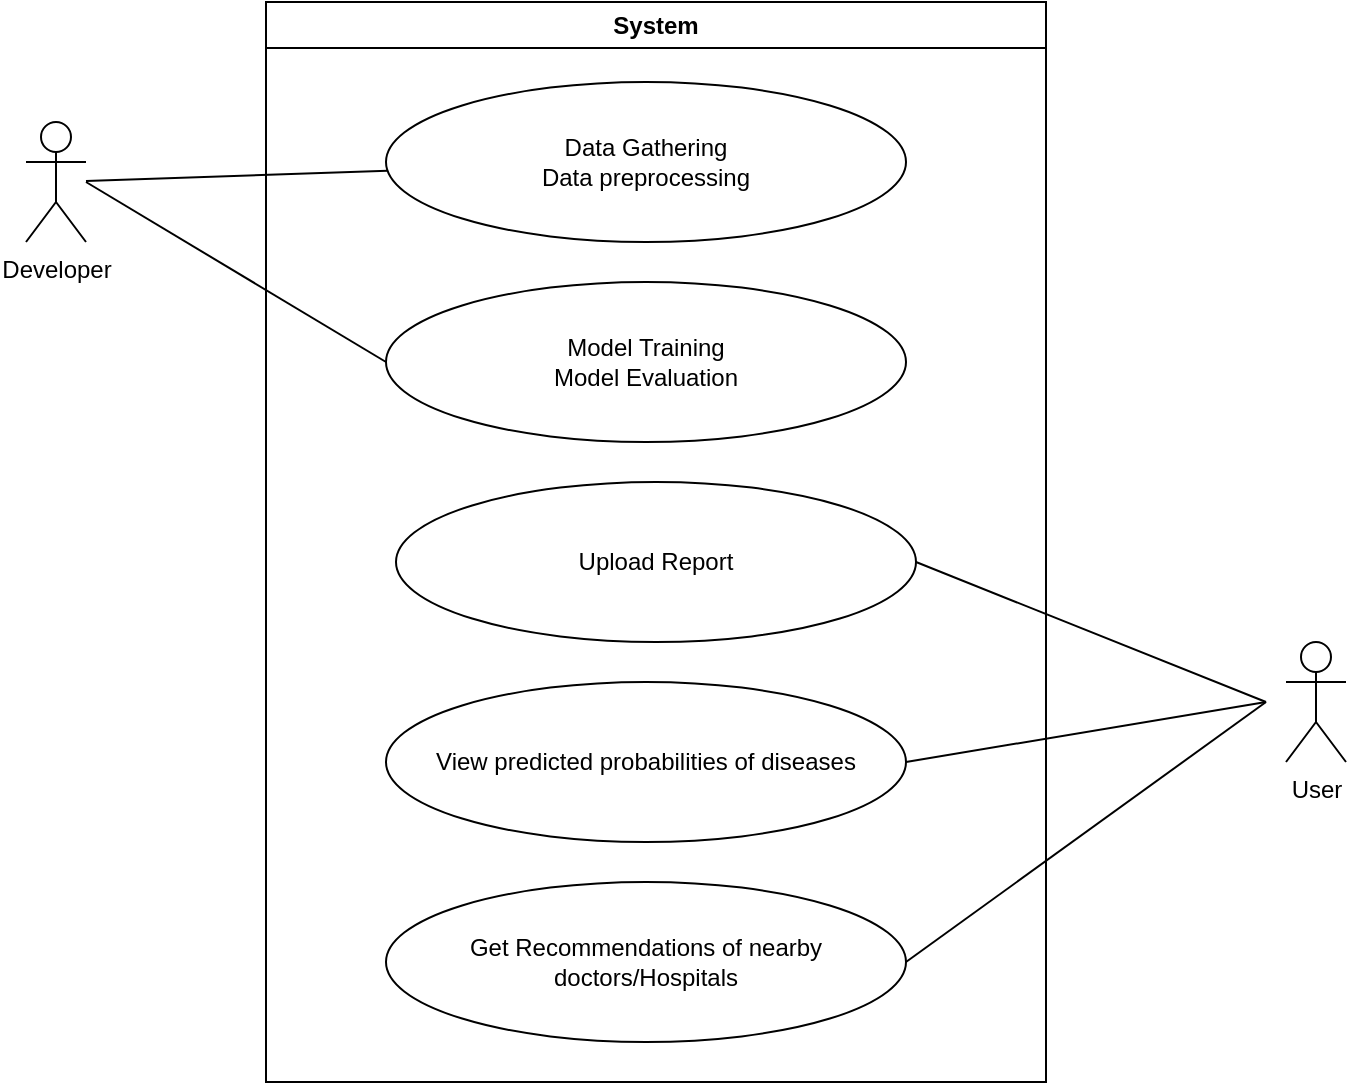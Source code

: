 <mxfile version="20.8.23" type="device"><diagram name="Page-1" id="r0OJrpi5qTH1jd8a-efw"><mxGraphModel dx="1049" dy="621" grid="1" gridSize="10" guides="1" tooltips="1" connect="1" arrows="1" fold="1" page="1" pageScale="1" pageWidth="850" pageHeight="1100" math="0" shadow="0"><root><mxCell id="0"/><mxCell id="1" parent="0"/><mxCell id="SVAskniiJjPF_QkMtfYC-2" value="System" style="swimlane;whiteSpace=wrap;html=1;" vertex="1" parent="1"><mxGeometry x="220" y="60" width="390" height="540" as="geometry"><mxRectangle x="220" y="60" width="80" height="30" as="alternateBounds"/></mxGeometry></mxCell><mxCell id="SVAskniiJjPF_QkMtfYC-3" value="Data Gathering&lt;br&gt;Data preprocessing" style="ellipse;whiteSpace=wrap;html=1;" vertex="1" parent="SVAskniiJjPF_QkMtfYC-2"><mxGeometry x="60" y="40" width="260" height="80" as="geometry"/></mxCell><mxCell id="SVAskniiJjPF_QkMtfYC-4" value="Model Training&lt;br&gt;Model Evaluation" style="ellipse;whiteSpace=wrap;html=1;" vertex="1" parent="SVAskniiJjPF_QkMtfYC-2"><mxGeometry x="60" y="140" width="260" height="80" as="geometry"/></mxCell><mxCell id="SVAskniiJjPF_QkMtfYC-5" value="Upload Report" style="ellipse;whiteSpace=wrap;html=1;" vertex="1" parent="SVAskniiJjPF_QkMtfYC-2"><mxGeometry x="65" y="240" width="260" height="80" as="geometry"/></mxCell><mxCell id="SVAskniiJjPF_QkMtfYC-6" value="View predicted probabilities of diseases" style="ellipse;whiteSpace=wrap;html=1;" vertex="1" parent="SVAskniiJjPF_QkMtfYC-2"><mxGeometry x="60" y="340" width="260" height="80" as="geometry"/></mxCell><mxCell id="SVAskniiJjPF_QkMtfYC-7" value="Get Recommendations of nearby doctors/Hospitals" style="ellipse;whiteSpace=wrap;html=1;" vertex="1" parent="SVAskniiJjPF_QkMtfYC-2"><mxGeometry x="60" y="440" width="260" height="80" as="geometry"/></mxCell><mxCell id="SVAskniiJjPF_QkMtfYC-8" value="Developer" style="shape=umlActor;verticalLabelPosition=bottom;verticalAlign=top;html=1;outlineConnect=0;" vertex="1" parent="1"><mxGeometry x="100" y="120" width="30" height="60" as="geometry"/></mxCell><mxCell id="SVAskniiJjPF_QkMtfYC-9" value="User" style="shape=umlActor;verticalLabelPosition=bottom;verticalAlign=top;html=1;outlineConnect=0;" vertex="1" parent="1"><mxGeometry x="730" y="380" width="30" height="60" as="geometry"/></mxCell><mxCell id="SVAskniiJjPF_QkMtfYC-12" value="" style="endArrow=none;html=1;rounded=0;" edge="1" parent="1" source="SVAskniiJjPF_QkMtfYC-8" target="SVAskniiJjPF_QkMtfYC-3"><mxGeometry width="50" height="50" relative="1" as="geometry"><mxPoint x="400" y="350" as="sourcePoint"/><mxPoint x="450" y="300" as="targetPoint"/></mxGeometry></mxCell><mxCell id="SVAskniiJjPF_QkMtfYC-13" value="" style="endArrow=none;html=1;rounded=0;entryX=0;entryY=0.5;entryDx=0;entryDy=0;" edge="1" parent="1" target="SVAskniiJjPF_QkMtfYC-4"><mxGeometry width="50" height="50" relative="1" as="geometry"><mxPoint x="130" y="150" as="sourcePoint"/><mxPoint x="291" y="154" as="targetPoint"/></mxGeometry></mxCell><mxCell id="SVAskniiJjPF_QkMtfYC-14" value="" style="endArrow=none;html=1;rounded=0;exitX=1;exitY=0.5;exitDx=0;exitDy=0;" edge="1" parent="1" source="SVAskniiJjPF_QkMtfYC-5"><mxGeometry width="50" height="50" relative="1" as="geometry"><mxPoint x="140" y="160" as="sourcePoint"/><mxPoint x="720" y="410" as="targetPoint"/></mxGeometry></mxCell><mxCell id="SVAskniiJjPF_QkMtfYC-15" value="" style="endArrow=none;html=1;rounded=0;" edge="1" parent="1"><mxGeometry width="50" height="50" relative="1" as="geometry"><mxPoint x="540" y="440" as="sourcePoint"/><mxPoint x="720" y="410" as="targetPoint"/></mxGeometry></mxCell><mxCell id="SVAskniiJjPF_QkMtfYC-16" value="" style="endArrow=none;html=1;rounded=0;exitX=1;exitY=0.5;exitDx=0;exitDy=0;" edge="1" parent="1" source="SVAskniiJjPF_QkMtfYC-7"><mxGeometry width="50" height="50" relative="1" as="geometry"><mxPoint x="550" y="458" as="sourcePoint"/><mxPoint x="720" y="410" as="targetPoint"/></mxGeometry></mxCell></root></mxGraphModel></diagram></mxfile>